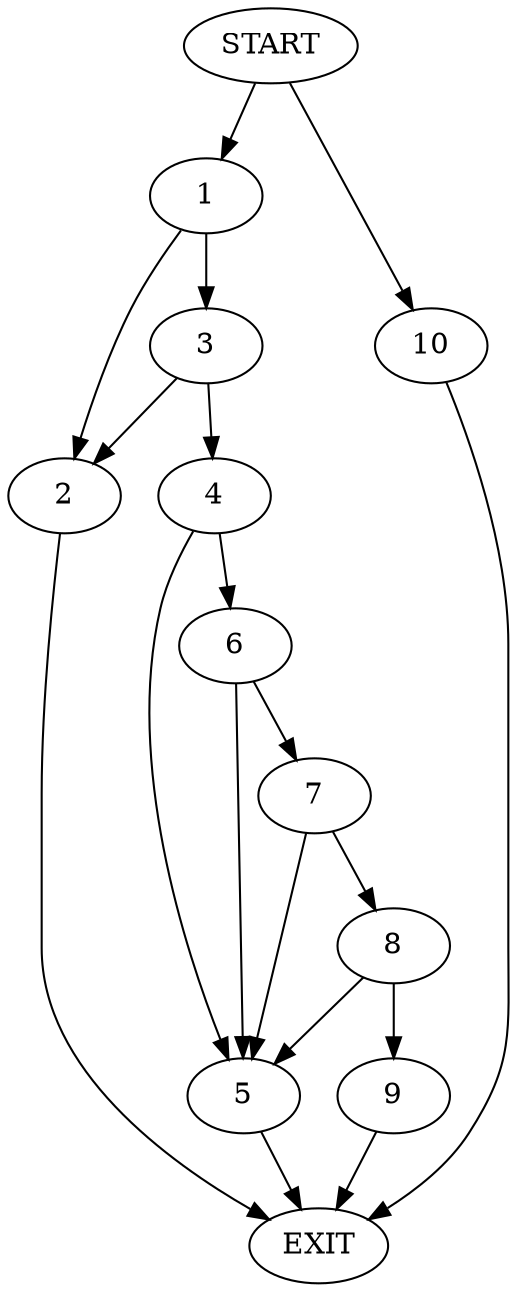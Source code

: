 digraph {
0 [label="START"]
11 [label="EXIT"]
0 -> 1
1 -> 2
1 -> 3
2 -> 11
3 -> 2
3 -> 4
4 -> 5
4 -> 6
5 -> 11
6 -> 5
6 -> 7
7 -> 5
7 -> 8
8 -> 5
8 -> 9
9 -> 11
0 -> 10
10 -> 11
}
